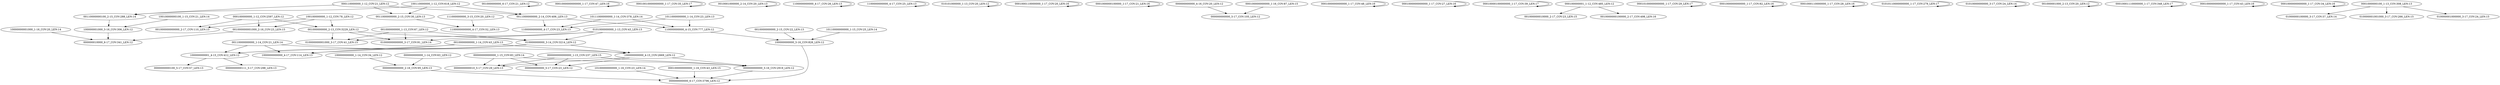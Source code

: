 digraph G {
    "100100000000_1-12_COV:78_LEN:12" -> "001000000001000_2-16_COV:23_LEN:15";
    "100100000000_1-12_COV:78_LEN:12" -> "001000000000000_2-17_COV:110_LEN:15";
    "100100000000_1-12_COV:78_LEN:12" -> "001000000000_2-13_COV:3229_LEN:12";
    "0011000000000_2-14_COV:406_LEN:13" -> "1100000000000_4-17_COV:23_LEN:13";
    "0011000000000_2-14_COV:406_LEN:13" -> "110000000000_4-15_COV:777_LEN:12";
    "001000000000_6-17_COV:21_LEN:12" -> "001000000000_6-17_COV:21_LEN:12";
    "0001000000000000_1-17_COV:47_LEN:16" -> "0001000000000000_1-17_COV:47_LEN:16";
    "111000000000_3-15_COV:20_LEN:12" -> "1100000000000_4-17_COV:52_LEN:13";
    "00010010000000000_1-17_COV:35_LEN:17" -> "00010010000000000_1-17_COV:35_LEN:17";
    "0010001000000_2-14_COV:20_LEN:13" -> "0010001000000_2-14_COV:20_LEN:13";
    "1100000000000_4-17_COV:26_LEN:13" -> "1100000000000_4-17_COV:26_LEN:13";
    "1100000000000_4-17_COV:25_LEN:13" -> "1100000000000_4-17_COV:25_LEN:13";
    "0010000000000_1-14_COV:43_LEN:13" -> "100000000001_4-15_COV:412_LEN:12";
    "0010000000000_1-14_COV:43_LEN:13" -> "1000000000000_4-17_COV:114_LEN:13";
    "0010000000000_1-14_COV:43_LEN:13" -> "100000000000_4-15_COV:2669_LEN:12";
    "0010000000000_2-15_COV:22_LEN:13" -> "100000000000_5-16_COV:826_LEN:12";
    "100000000001_4-15_COV:412_LEN:12" -> "0000000000111_5-17_COV:298_LEN:13";
    "100000000001_4-15_COV:412_LEN:12" -> "0000000000100_5-17_COV:57_LEN:13";
    "10110000000000_1-15_COV:25_LEN:14" -> "100000000000_5-16_COV:826_LEN:12";
    "010101000000_1-13_COV:20_LEN:12" -> "010101000000_1-13_COV:20_LEN:12";
    "0101000000000_1-13_COV:43_LEN:13" -> "01000000000000_3-17_COV:91_LEN:14";
    "0101000000000_1-13_COV:43_LEN:13" -> "010000000001000_3-17_COV:41_LEN:15";
    "0101000000000_1-13_COV:43_LEN:13" -> "010000000000_3-14_COV:3214_LEN:12";
    "0001000110000000_1-17_COV:20_LEN:16" -> "0001000110000000_1-17_COV:20_LEN:16";
    "00000000000000_1-15_COV:83_LEN:14" -> "0000000000010_5-17_COV:29_LEN:13";
    "00000000000000_1-15_COV:83_LEN:14" -> "000000000000_5-16_COV:2919_LEN:12";
    "00000000000000_1-15_COV:83_LEN:14" -> "000000000000_5-17_COV:23_LEN:12";
    "0001000000100000_1-17_COV:21_LEN:16" -> "0001000000100000_1-17_COV:21_LEN:16";
    "000000000000_4-16_COV:20_LEN:12" -> "000000000000_5-17_COV:105_LEN:12";
    "100000000000_5-16_COV:826_LEN:12" -> "000000000000_6-17_COV:3796_LEN:12";
    "000110000000_1-12_COV:21_LEN:12" -> "0011000000000_2-14_COV:406_LEN:13";
    "000110000000_1-12_COV:21_LEN:12" -> "0011000000000_2-15_COV:30_LEN:13";
    "000110000000_1-12_COV:21_LEN:12" -> "00110000000100_2-15_COV:288_LEN:14";
    "000100000000000_1-16_COV:87_LEN:15" -> "000000000000_5-17_COV:105_LEN:12";
    "100000000000_4-15_COV:2669_LEN:12" -> "0000000000010_5-17_COV:29_LEN:13";
    "100000000000_4-15_COV:2669_LEN:12" -> "000000000000_5-16_COV:2919_LEN:12";
    "100000000000_4-15_COV:2669_LEN:12" -> "000000000000_5-17_COV:23_LEN:12";
    "001000000001000_2-16_COV:23_LEN:15" -> "000000010000_6-17_COV:341_LEN:12";
    "0001000000000000_1-17_COV:48_LEN:16" -> "0001000000000000_1-17_COV:48_LEN:16";
    "000000000000_5-16_COV:2919_LEN:12" -> "000000000000_6-17_COV:3796_LEN:12";
    "0001000000000000_1-17_COV:27_LEN:16" -> "0001000000000000_1-17_COV:27_LEN:16";
    "100000000000_1-14_COV:34_LEN:12" -> "0000000000000_2-16_COV:95_LEN:13";
    "10111000000000_1-14_COV:378_LEN:14" -> "1100000000000_4-17_COV:23_LEN:13";
    "10111000000000_1-14_COV:378_LEN:14" -> "110000000000_4-15_COV:777_LEN:12";
    "00010000100000000_1-17_COV:39_LEN:17" -> "00010000100000000_1-17_COV:39_LEN:17";
    "000100000001_1-12_COV:485_LEN:12" -> "001000000010000_2-17_COV:23_LEN:15";
    "000100000001_1-12_COV:485_LEN:12" -> "0010000000100000_2-17_COV:498_LEN:16";
    "00010100000000000_1-17_COV:29_LEN:17" -> "00010100000000000_1-17_COV:29_LEN:17";
    "0001000000000000_1-17_COV:82_LEN:16" -> "0001000000000000_1-17_COV:82_LEN:16";
    "10000000001000_1-16_COV:20_LEN:14" -> "000000010000_6-17_COV:341_LEN:12";
    "000000000000000_1-15_COV:237_LEN:15" -> "0000000000010_5-17_COV:29_LEN:13";
    "000000000000000_1-15_COV:237_LEN:15" -> "000000000000_5-16_COV:2919_LEN:12";
    "000000000000000_1-15_COV:237_LEN:15" -> "000000000000_5-17_COV:23_LEN:12";
    "0011000000000_2-15_COV:30_LEN:13" -> "1100000000000_4-17_COV:52_LEN:13";
    "0001000110000000_1-17_COV:28_LEN:16" -> "0001000110000000_1-17_COV:28_LEN:16";
    "00110000000100_2-15_COV:288_LEN:14" -> "100000001000_5-16_COV:306_LEN:12";
    "01010110000000000_1-17_COV:279_LEN:17" -> "01010110000000000_1-17_COV:279_LEN:17";
    "000100000000_1-12_COV:2597_LEN:12" -> "001000000001000_2-16_COV:23_LEN:15";
    "000100000000_1-12_COV:2597_LEN:12" -> "001000000000000_2-17_COV:110_LEN:15";
    "000100000000_1-12_COV:2597_LEN:12" -> "001000000000_2-13_COV:3229_LEN:12";
    "100000001000_5-16_COV:306_LEN:12" -> "000000010000_6-17_COV:341_LEN:12";
    "0000000000000_2-16_COV:95_LEN:13" -> "000000000000_6-17_COV:3796_LEN:12";
    "10100000000000_1-16_COV:23_LEN:14" -> "000000000000_6-17_COV:3796_LEN:12";
    "01010000000000_3-17_COV:24_LEN:14" -> "01010000000000_3-17_COV:24_LEN:14";
    "001000001000_2-13_COV:20_LEN:12" -> "001000001000_2-13_COV:20_LEN:12";
    "001000000000_1-13_COV:67_LEN:12" -> "01000000000000_3-17_COV:91_LEN:14";
    "001000000000_1-13_COV:67_LEN:12" -> "010000000001000_3-17_COV:41_LEN:15";
    "001000000000_1-13_COV:67_LEN:12" -> "010000000000_3-14_COV:3214_LEN:12";
    "00110000000000_1-14_COV:21_LEN:14" -> "100000000001_4-15_COV:412_LEN:12";
    "00110000000000_1-14_COV:21_LEN:14" -> "1000000000000_4-17_COV:114_LEN:13";
    "00110000000000_1-14_COV:21_LEN:14" -> "100000000000_4-15_COV:2669_LEN:12";
    "00010001110000000_1-17_COV:348_LEN:17" -> "00010001110000000_1-17_COV:348_LEN:17";
    "0001000000000000_1-17_COV:43_LEN:16" -> "0001000000000000_1-17_COV:43_LEN:16";
    "0001000000000000_1-17_COV:34_LEN:16" -> "0001000000000000_1-17_COV:34_LEN:16";
    "001000000000_2-13_COV:3229_LEN:12" -> "01000000000000_3-17_COV:91_LEN:14";
    "001000000000_2-13_COV:3229_LEN:12" -> "010000000001000_3-17_COV:41_LEN:15";
    "001000000000_2-13_COV:3229_LEN:12" -> "010000000000_3-14_COV:3214_LEN:12";
    "10010000000100_1-15_COV:21_LEN:14" -> "100000001000_5-16_COV:306_LEN:12";
    "1011000000000_1-14_COV:23_LEN:13" -> "1100000000000_4-17_COV:23_LEN:13";
    "1011000000000_1-14_COV:23_LEN:13" -> "110000000000_4-15_COV:777_LEN:12";
    "010000000000_3-14_COV:3214_LEN:12" -> "100000000001_4-15_COV:412_LEN:12";
    "010000000000_3-14_COV:3214_LEN:12" -> "1000000000000_4-17_COV:114_LEN:13";
    "010000000000_3-14_COV:3214_LEN:12" -> "100000000000_4-15_COV:2669_LEN:12";
    "0001000000100_1-13_COV:308_LEN:13" -> "01000000100000_3-17_COV:37_LEN:14";
    "0001000000100_1-13_COV:308_LEN:13" -> "010000001001000_3-17_COV:266_LEN:15";
    "0001000000100_1-13_COV:308_LEN:13" -> "010000001000000_3-17_COV:24_LEN:15";
    "110000000000_4-15_COV:777_LEN:12" -> "100000000000_5-16_COV:826_LEN:12";
    "100110000000_1-12_COV:618_LEN:12" -> "0011000000000_2-14_COV:406_LEN:13";
    "100110000000_1-12_COV:618_LEN:12" -> "0011000000000_2-15_COV:30_LEN:13";
    "100110000000_1-12_COV:618_LEN:12" -> "00110000000100_2-15_COV:288_LEN:14";
    "000000000000_1-14_COV:63_LEN:12" -> "0000000000000_2-16_COV:95_LEN:13";
    "000100000000000_1-16_COV:43_LEN:15" -> "000000000000_6-17_COV:3796_LEN:12";
}

